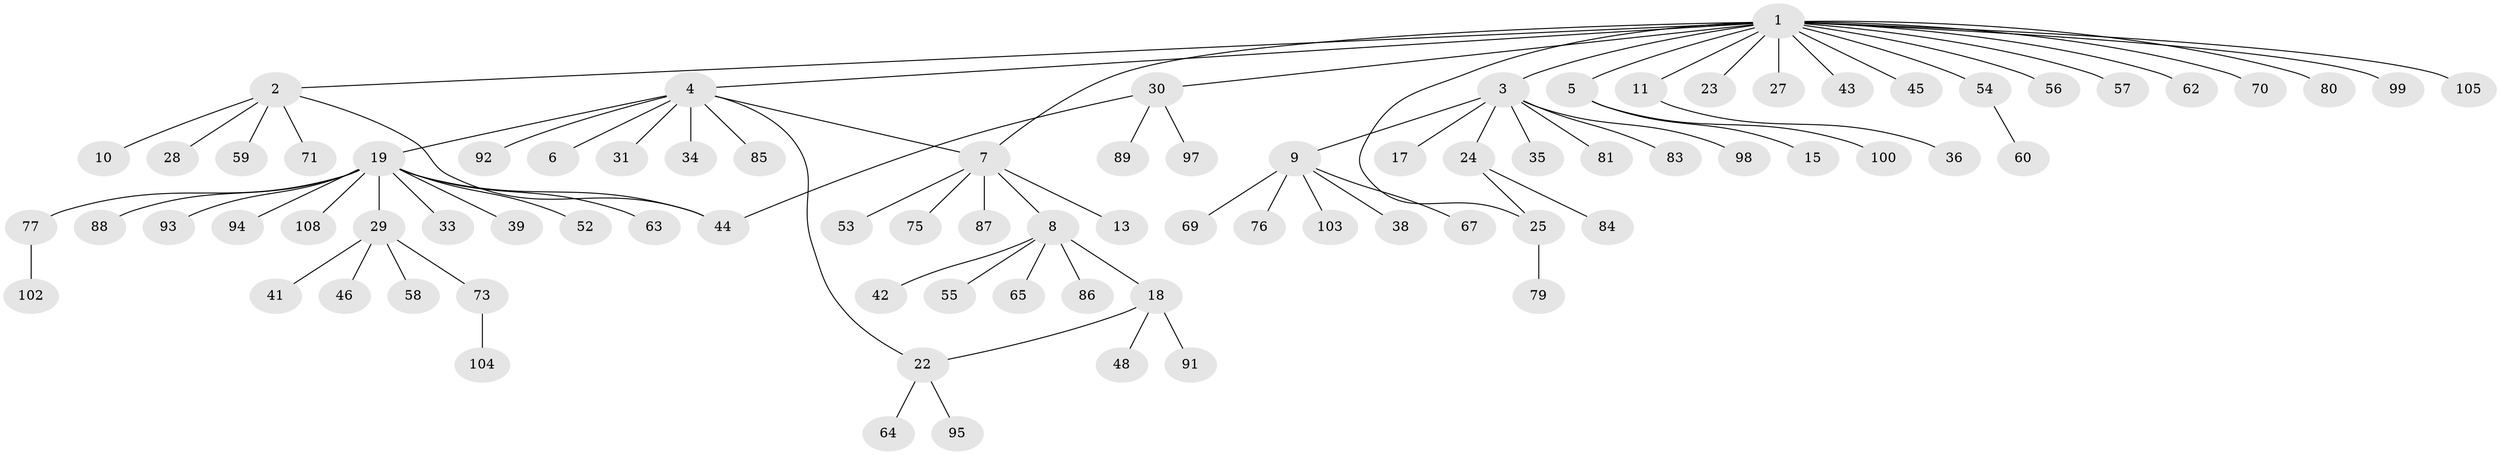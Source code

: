 // Generated by graph-tools (version 1.1) at 2025/51/02/27/25 19:51:54]
// undirected, 83 vertices, 87 edges
graph export_dot {
graph [start="1"]
  node [color=gray90,style=filled];
  1 [super="+49"];
  2 [super="+37"];
  3 [super="+16"];
  4 [super="+12"];
  5 [super="+66"];
  6;
  7 [super="+82"];
  8 [super="+26"];
  9 [super="+50"];
  10 [super="+40"];
  11 [super="+14"];
  13;
  15;
  17 [super="+20"];
  18 [super="+21"];
  19 [super="+47"];
  22 [super="+51"];
  23;
  24 [super="+68"];
  25 [super="+72"];
  27;
  28;
  29 [super="+32"];
  30 [super="+107"];
  31;
  33;
  34;
  35 [super="+96"];
  36;
  38;
  39;
  41;
  42;
  43;
  44;
  45;
  46;
  48;
  52 [super="+61"];
  53;
  54 [super="+106"];
  55;
  56;
  57;
  58;
  59;
  60 [super="+74"];
  62;
  63 [super="+101"];
  64;
  65;
  67 [super="+90"];
  69;
  70;
  71;
  73;
  75;
  76;
  77 [super="+78"];
  79;
  80;
  81;
  83;
  84;
  85;
  86;
  87;
  88;
  89;
  91;
  92;
  93;
  94;
  95;
  97;
  98;
  99;
  100;
  102;
  103;
  104;
  105;
  108;
  1 -- 2;
  1 -- 3 [weight=2];
  1 -- 4;
  1 -- 5;
  1 -- 7;
  1 -- 11;
  1 -- 23;
  1 -- 25;
  1 -- 27;
  1 -- 30;
  1 -- 43;
  1 -- 45;
  1 -- 54;
  1 -- 56;
  1 -- 57;
  1 -- 62;
  1 -- 80;
  1 -- 99;
  1 -- 105;
  1 -- 70;
  2 -- 10;
  2 -- 28;
  2 -- 44;
  2 -- 59;
  2 -- 71;
  3 -- 9;
  3 -- 17;
  3 -- 24;
  3 -- 83;
  3 -- 98;
  3 -- 81;
  3 -- 35;
  4 -- 6;
  4 -- 7;
  4 -- 34;
  4 -- 92;
  4 -- 19;
  4 -- 85;
  4 -- 31;
  4 -- 22;
  5 -- 15;
  5 -- 100;
  7 -- 8;
  7 -- 13;
  7 -- 53;
  7 -- 75;
  7 -- 87;
  8 -- 18;
  8 -- 42;
  8 -- 55;
  8 -- 65;
  8 -- 86;
  9 -- 38;
  9 -- 69;
  9 -- 67;
  9 -- 76;
  9 -- 103;
  11 -- 36;
  18 -- 22;
  18 -- 48;
  18 -- 91;
  19 -- 29;
  19 -- 33;
  19 -- 39;
  19 -- 44;
  19 -- 52;
  19 -- 77;
  19 -- 88;
  19 -- 93;
  19 -- 94;
  19 -- 108;
  19 -- 63;
  22 -- 64;
  22 -- 95;
  24 -- 25;
  24 -- 84;
  25 -- 79;
  29 -- 41;
  29 -- 73;
  29 -- 58;
  29 -- 46;
  30 -- 44;
  30 -- 89;
  30 -- 97;
  54 -- 60;
  73 -- 104;
  77 -- 102;
}
